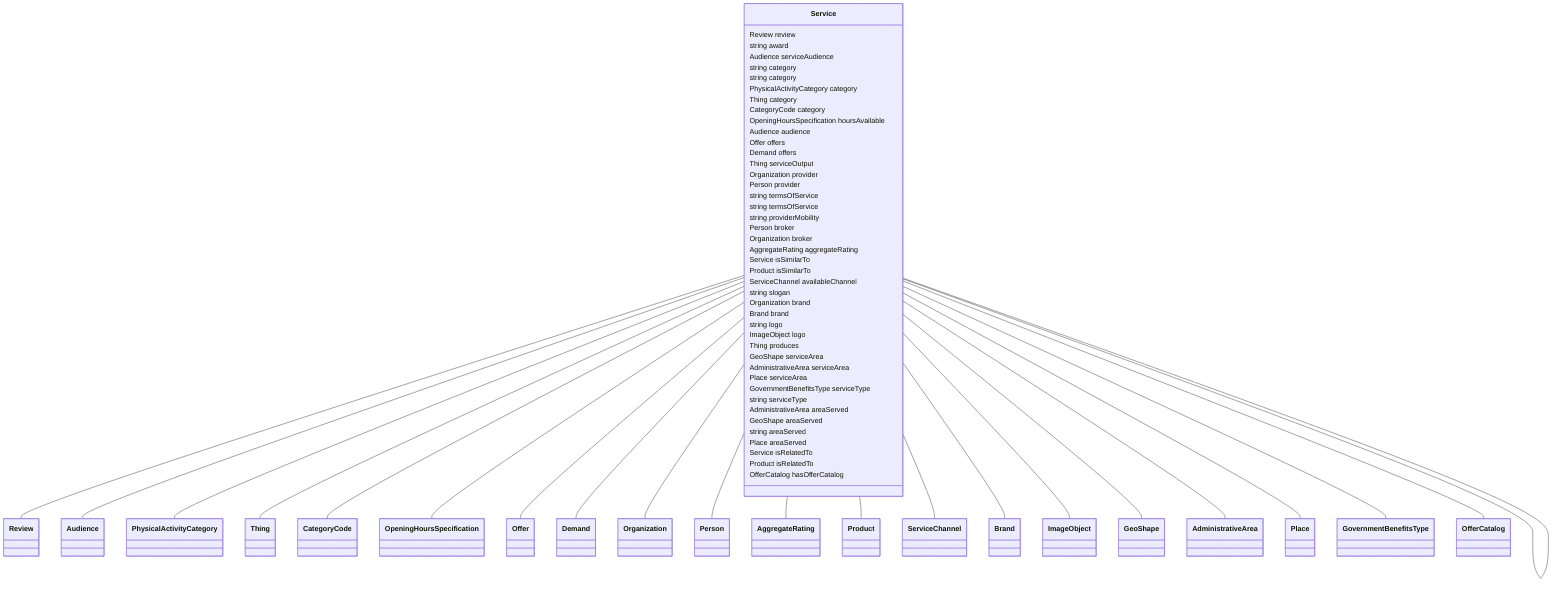 classDiagram
  Service -- Review
  Service -- Audience
  Service -- PhysicalActivityCategory
  Service -- Thing
  Service -- CategoryCode
  Service -- OpeningHoursSpecification
  Service -- Offer
  Service -- Demand
  Service -- Organization
  Service -- Person
  Service -- AggregateRating
  Service -- Service
  Service -- Product
  Service -- ServiceChannel
  Service -- Brand
  Service -- ImageObject
  Service -- GeoShape
  Service -- AdministrativeArea
  Service -- Place
  Service -- GovernmentBenefitsType
  Service -- OfferCatalog


class Service {

  Review review
  string award
  Audience serviceAudience
  string category
  string category
  PhysicalActivityCategory category
  Thing category
  CategoryCode category
  OpeningHoursSpecification hoursAvailable
  Audience audience
  Offer offers
  Demand offers
  Thing serviceOutput
  Organization provider
  Person provider
  string termsOfService
  string termsOfService
  string providerMobility
  Person broker
  Organization broker
  AggregateRating aggregateRating
  Service isSimilarTo
  Product isSimilarTo
  ServiceChannel availableChannel
  string slogan
  Organization brand
  Brand brand
  string logo
  ImageObject logo
  Thing produces
  GeoShape serviceArea
  AdministrativeArea serviceArea
  Place serviceArea
  GovernmentBenefitsType serviceType
  string serviceType
  AdministrativeArea areaServed
  GeoShape areaServed
  string areaServed
  Place areaServed
  Service isRelatedTo
  Product isRelatedTo
  OfferCatalog hasOfferCatalog

 }